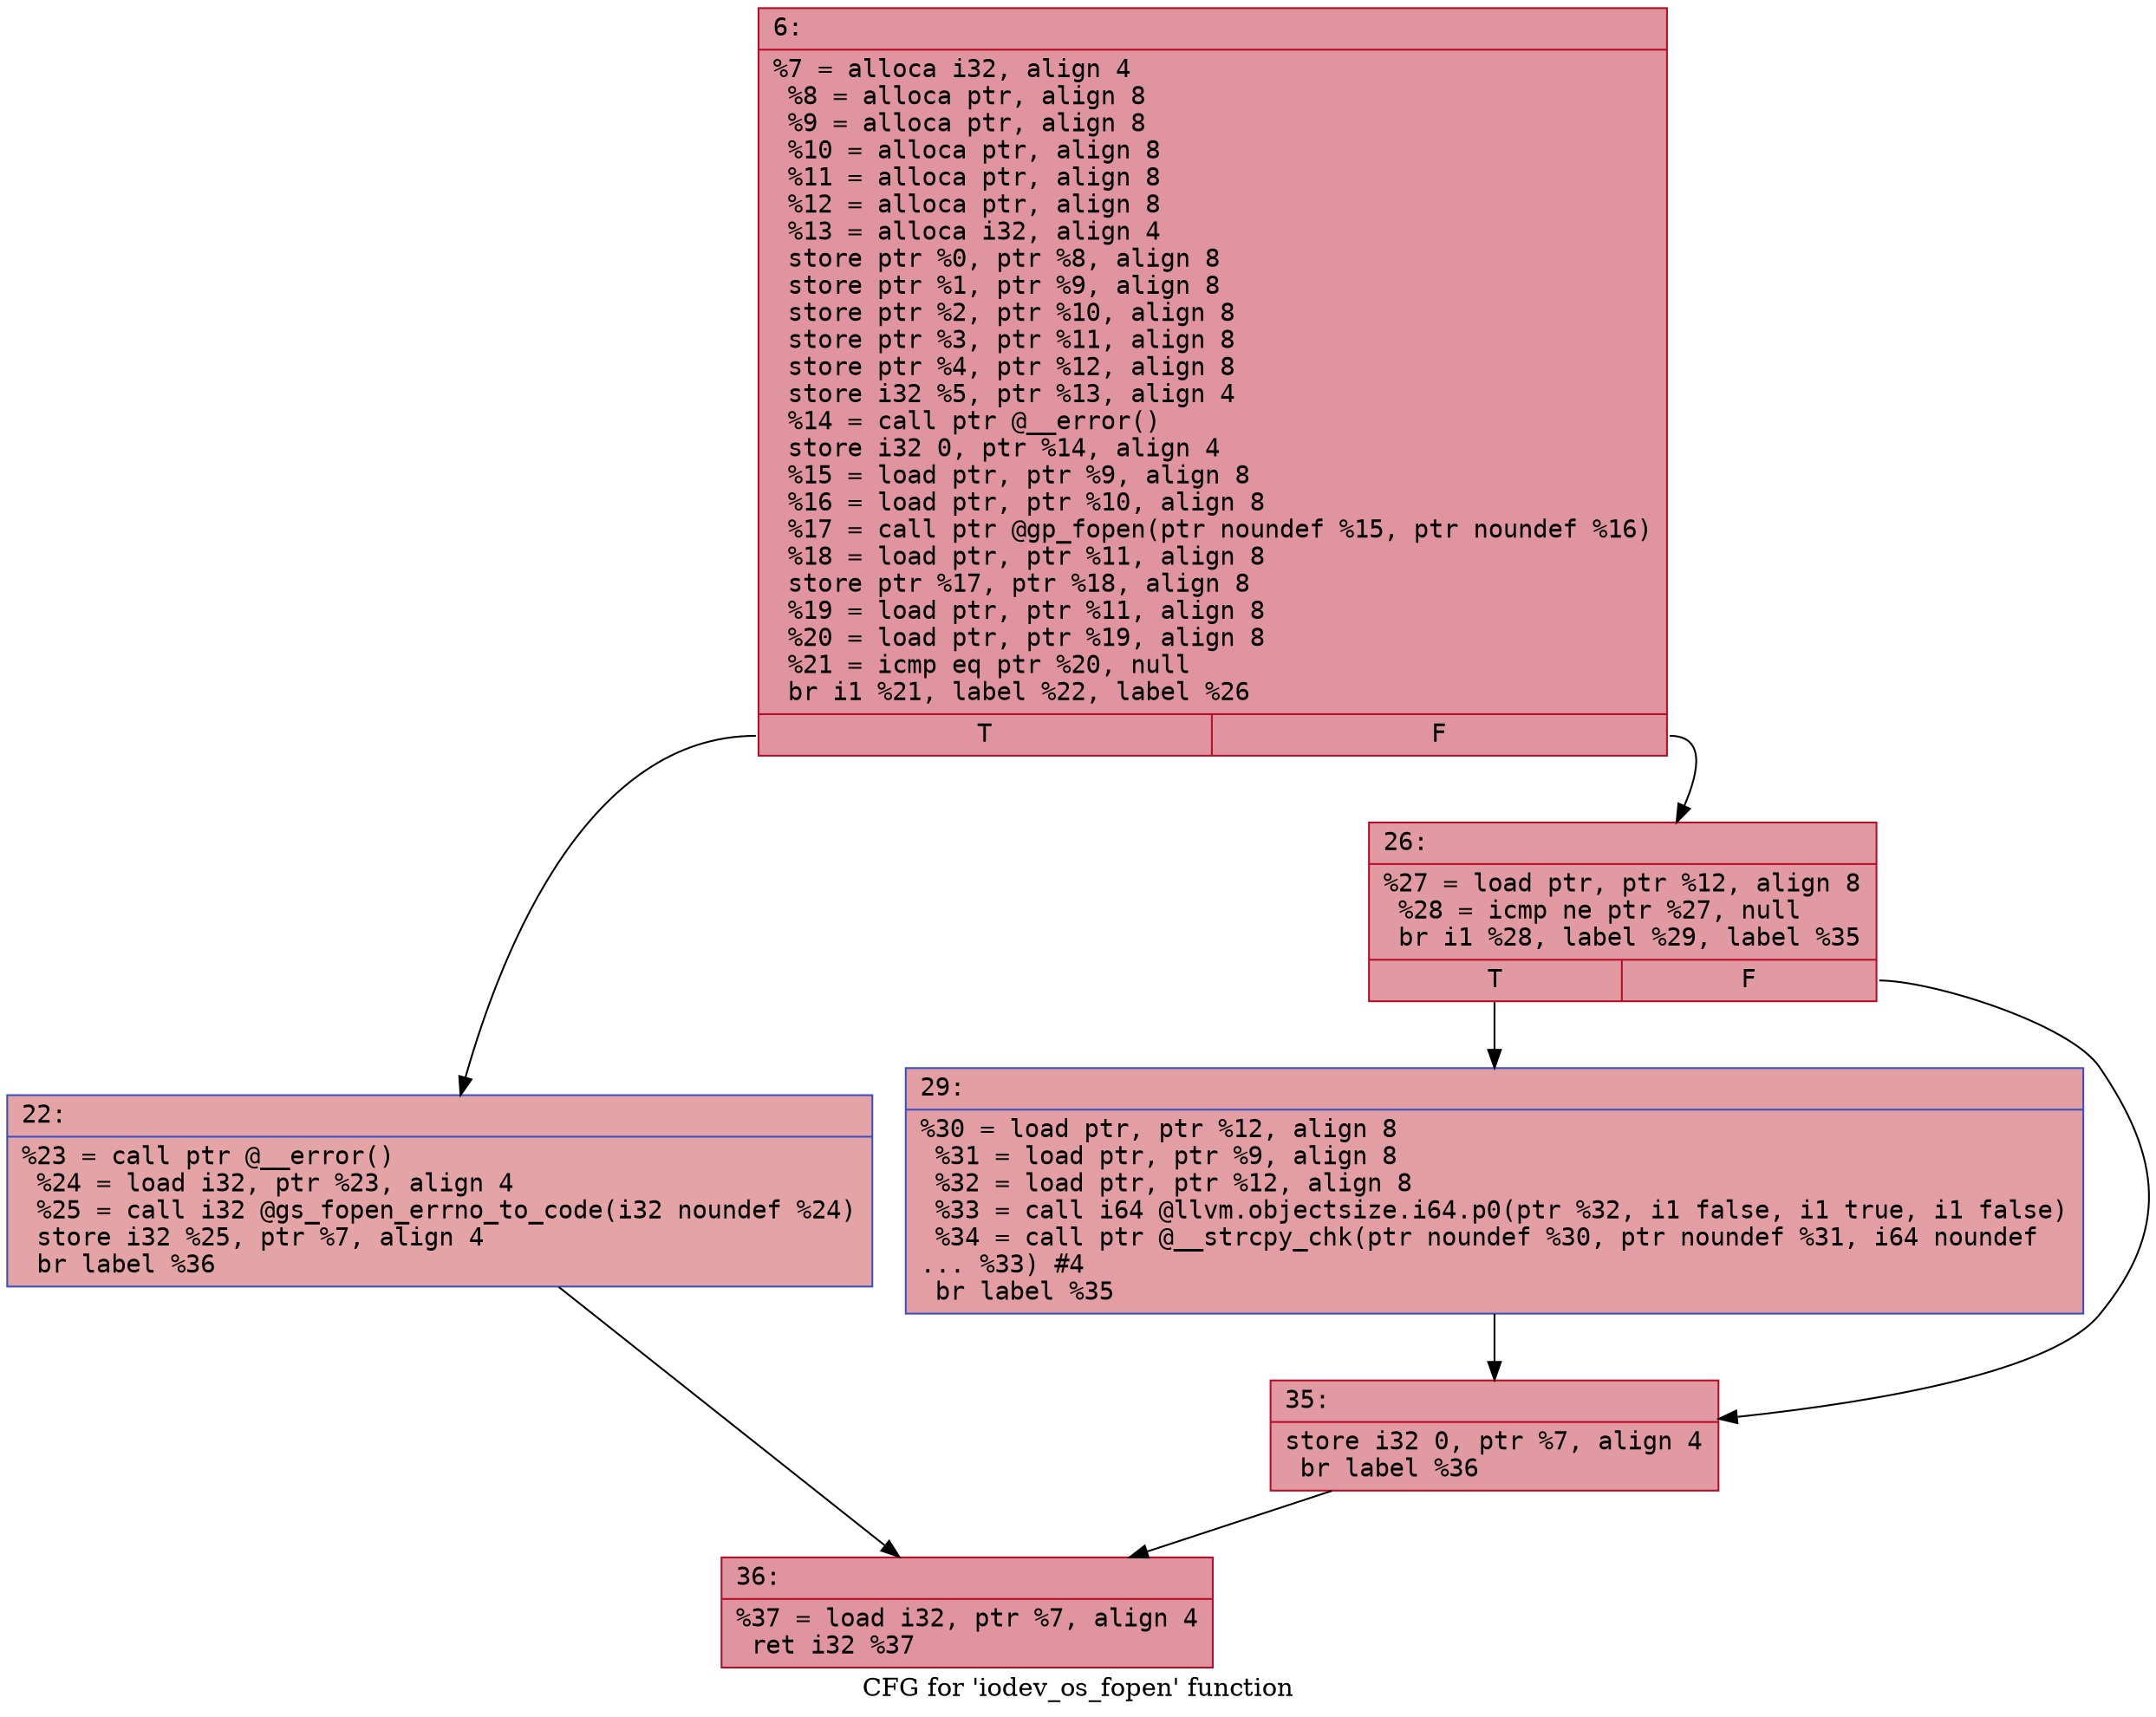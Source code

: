 digraph "CFG for 'iodev_os_fopen' function" {
	label="CFG for 'iodev_os_fopen' function";

	Node0x60000199e3a0 [shape=record,color="#b70d28ff", style=filled, fillcolor="#b70d2870" fontname="Courier",label="{6:\l|  %7 = alloca i32, align 4\l  %8 = alloca ptr, align 8\l  %9 = alloca ptr, align 8\l  %10 = alloca ptr, align 8\l  %11 = alloca ptr, align 8\l  %12 = alloca ptr, align 8\l  %13 = alloca i32, align 4\l  store ptr %0, ptr %8, align 8\l  store ptr %1, ptr %9, align 8\l  store ptr %2, ptr %10, align 8\l  store ptr %3, ptr %11, align 8\l  store ptr %4, ptr %12, align 8\l  store i32 %5, ptr %13, align 4\l  %14 = call ptr @__error()\l  store i32 0, ptr %14, align 4\l  %15 = load ptr, ptr %9, align 8\l  %16 = load ptr, ptr %10, align 8\l  %17 = call ptr @gp_fopen(ptr noundef %15, ptr noundef %16)\l  %18 = load ptr, ptr %11, align 8\l  store ptr %17, ptr %18, align 8\l  %19 = load ptr, ptr %11, align 8\l  %20 = load ptr, ptr %19, align 8\l  %21 = icmp eq ptr %20, null\l  br i1 %21, label %22, label %26\l|{<s0>T|<s1>F}}"];
	Node0x60000199e3a0:s0 -> Node0x60000199e3f0[tooltip="6 -> 22\nProbability 37.50%" ];
	Node0x60000199e3a0:s1 -> Node0x60000199e440[tooltip="6 -> 26\nProbability 62.50%" ];
	Node0x60000199e3f0 [shape=record,color="#3d50c3ff", style=filled, fillcolor="#c32e3170" fontname="Courier",label="{22:\l|  %23 = call ptr @__error()\l  %24 = load i32, ptr %23, align 4\l  %25 = call i32 @gs_fopen_errno_to_code(i32 noundef %24)\l  store i32 %25, ptr %7, align 4\l  br label %36\l}"];
	Node0x60000199e3f0 -> Node0x60000199e530[tooltip="22 -> 36\nProbability 100.00%" ];
	Node0x60000199e440 [shape=record,color="#b70d28ff", style=filled, fillcolor="#bb1b2c70" fontname="Courier",label="{26:\l|  %27 = load ptr, ptr %12, align 8\l  %28 = icmp ne ptr %27, null\l  br i1 %28, label %29, label %35\l|{<s0>T|<s1>F}}"];
	Node0x60000199e440:s0 -> Node0x60000199e490[tooltip="26 -> 29\nProbability 62.50%" ];
	Node0x60000199e440:s1 -> Node0x60000199e4e0[tooltip="26 -> 35\nProbability 37.50%" ];
	Node0x60000199e490 [shape=record,color="#3d50c3ff", style=filled, fillcolor="#be242e70" fontname="Courier",label="{29:\l|  %30 = load ptr, ptr %12, align 8\l  %31 = load ptr, ptr %9, align 8\l  %32 = load ptr, ptr %12, align 8\l  %33 = call i64 @llvm.objectsize.i64.p0(ptr %32, i1 false, i1 true, i1 false)\l  %34 = call ptr @__strcpy_chk(ptr noundef %30, ptr noundef %31, i64 noundef\l... %33) #4\l  br label %35\l}"];
	Node0x60000199e490 -> Node0x60000199e4e0[tooltip="29 -> 35\nProbability 100.00%" ];
	Node0x60000199e4e0 [shape=record,color="#b70d28ff", style=filled, fillcolor="#bb1b2c70" fontname="Courier",label="{35:\l|  store i32 0, ptr %7, align 4\l  br label %36\l}"];
	Node0x60000199e4e0 -> Node0x60000199e530[tooltip="35 -> 36\nProbability 100.00%" ];
	Node0x60000199e530 [shape=record,color="#b70d28ff", style=filled, fillcolor="#b70d2870" fontname="Courier",label="{36:\l|  %37 = load i32, ptr %7, align 4\l  ret i32 %37\l}"];
}
